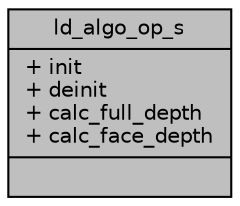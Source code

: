 digraph "ld_algo_op_s"
{
 // INTERACTIVE_SVG=YES
 // LATEX_PDF_SIZE
  bgcolor="transparent";
  edge [fontname="Helvetica",fontsize="10",labelfontname="Helvetica",labelfontsize="10"];
  node [fontname="Helvetica",fontsize="10",shape=record];
  Node1 [label="{ld_algo_op_s\n|+ init\l+ deinit\l+ calc_full_depth\l+ calc_face_depth\l|}",height=0.2,width=0.4,color="black", fillcolor="grey75", style="filled", fontcolor="black",tooltip=" "];
}
